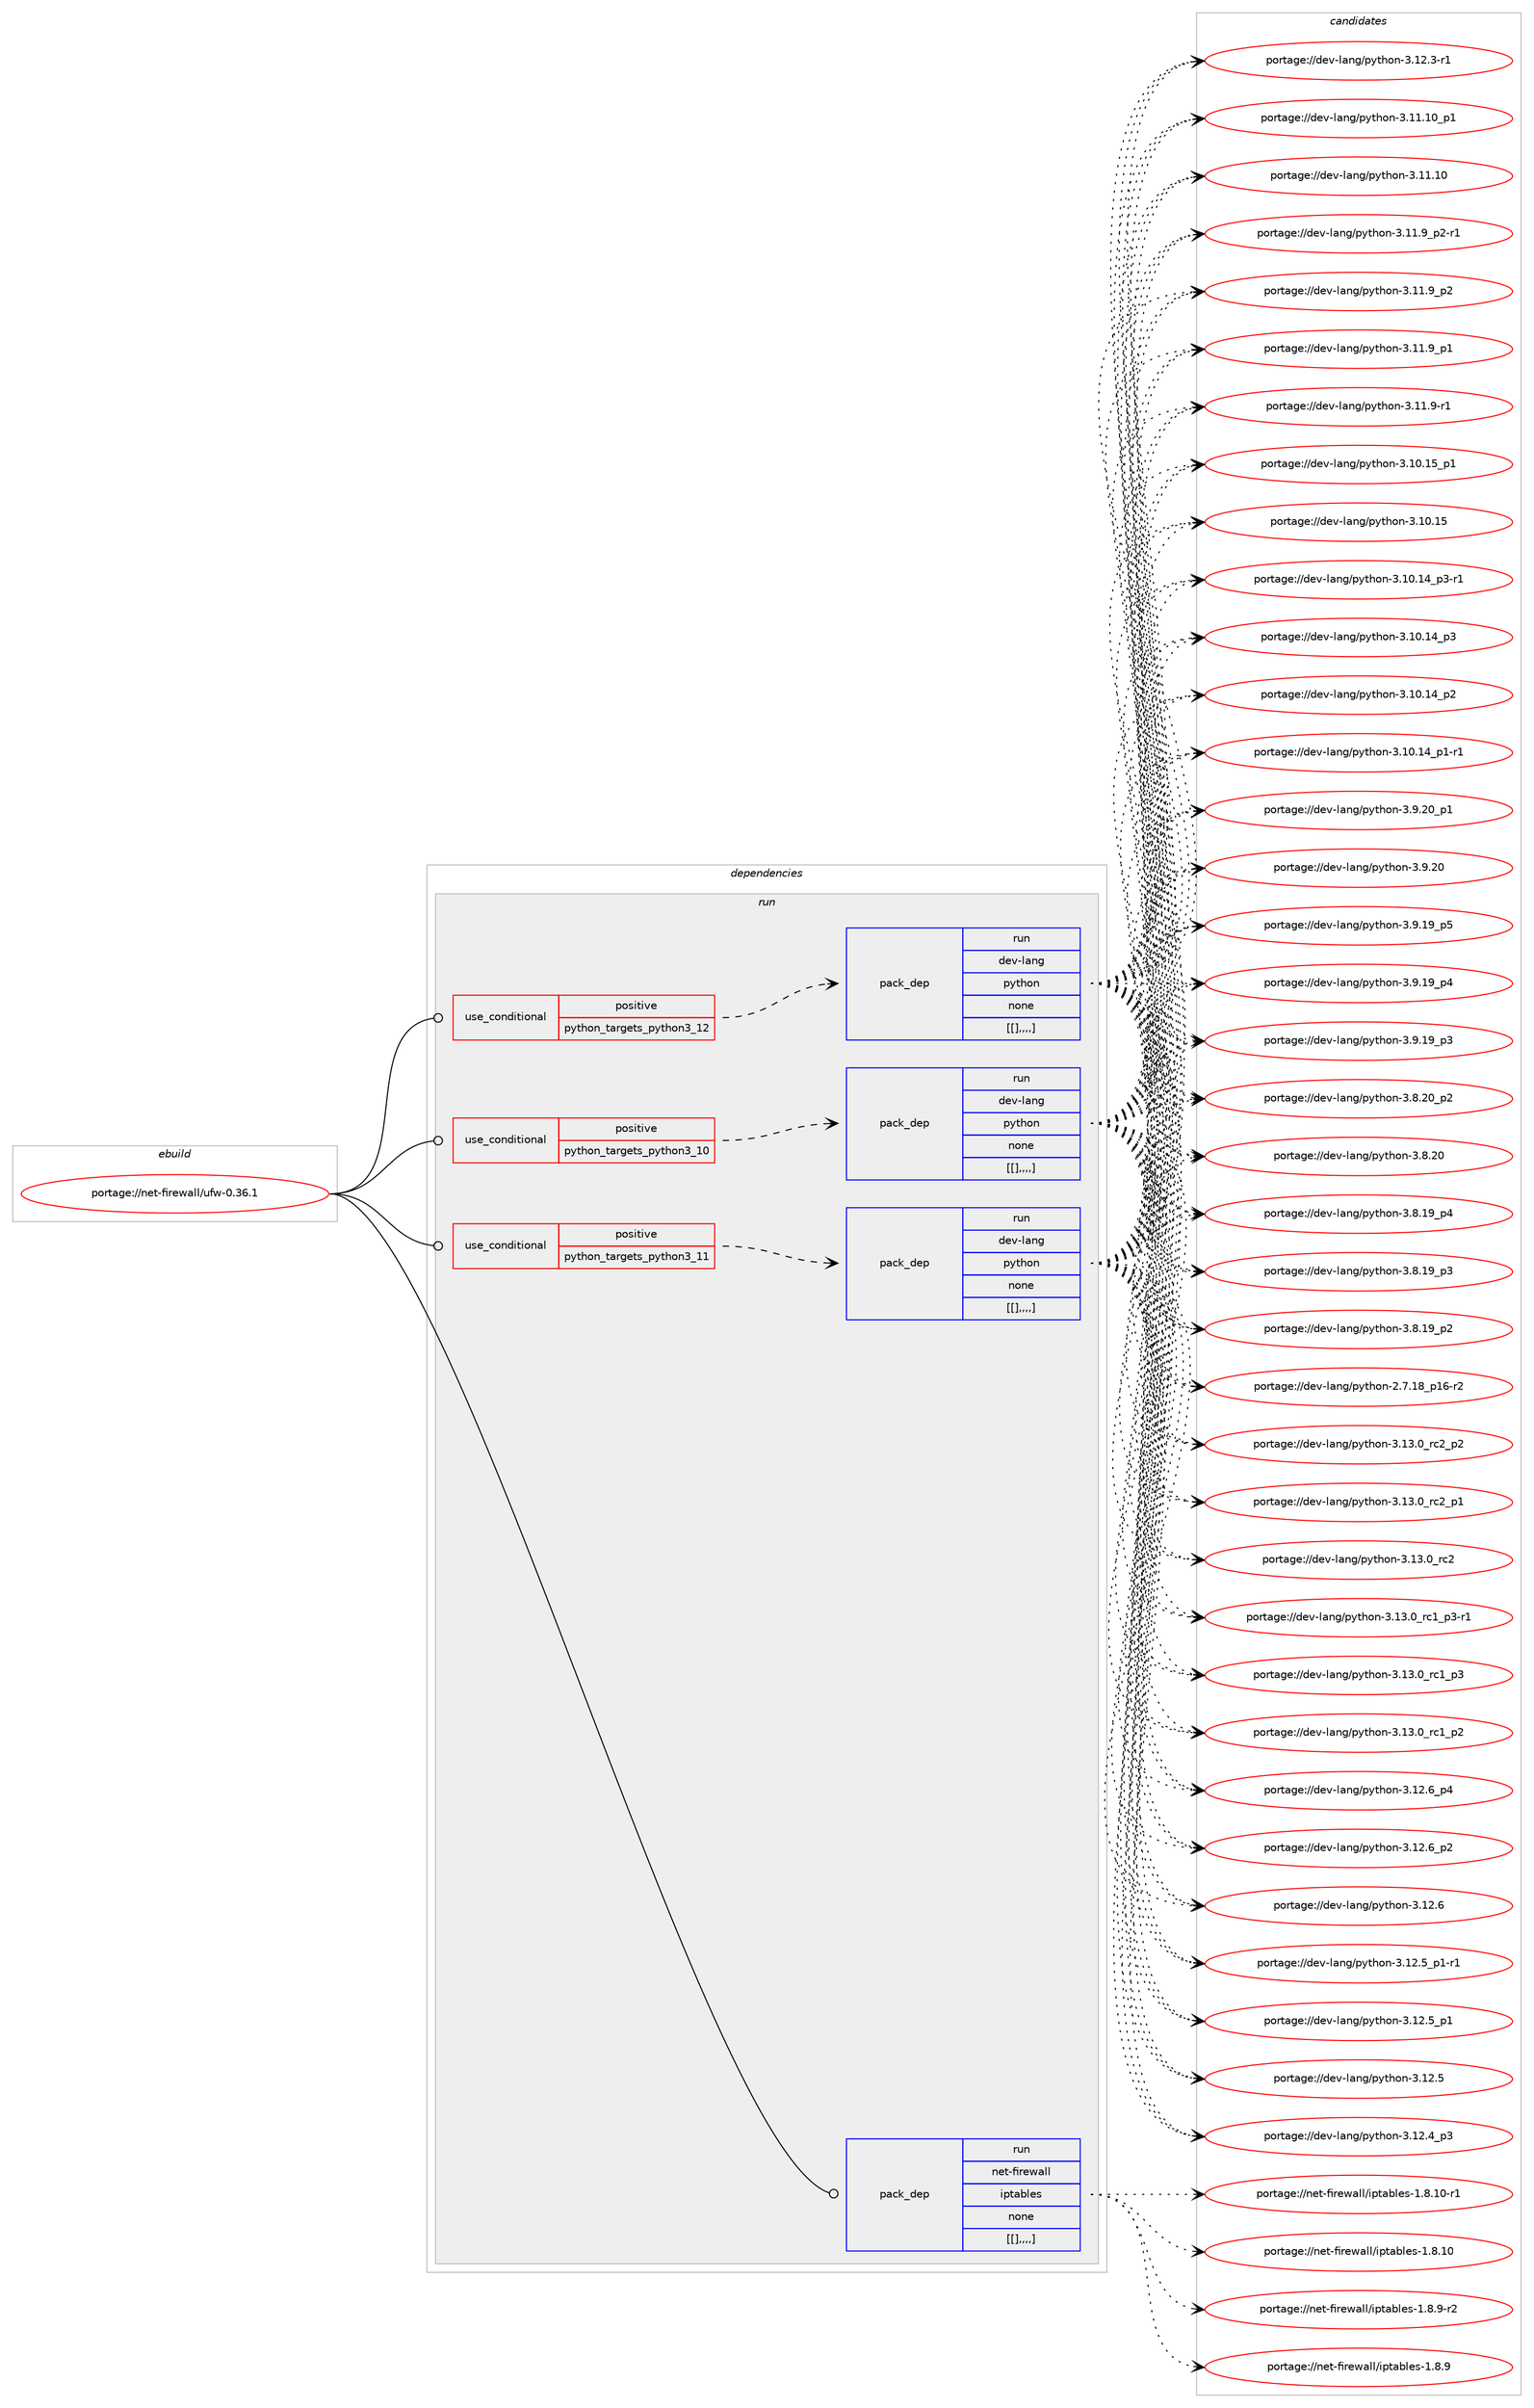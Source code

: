 digraph prolog {

# *************
# Graph options
# *************

newrank=true;
concentrate=true;
compound=true;
graph [rankdir=LR,fontname=Helvetica,fontsize=10,ranksep=1.5];#, ranksep=2.5, nodesep=0.2];
edge  [arrowhead=vee];
node  [fontname=Helvetica,fontsize=10];

# **********
# The ebuild
# **********

subgraph cluster_leftcol {
color=gray;
label=<<i>ebuild</i>>;
id [label="portage://net-firewall/ufw-0.36.1", color=red, width=4, href="../net-firewall/ufw-0.36.1.svg"];
}

# ****************
# The dependencies
# ****************

subgraph cluster_midcol {
color=gray;
label=<<i>dependencies</i>>;
subgraph cluster_compile {
fillcolor="#eeeeee";
style=filled;
label=<<i>compile</i>>;
}
subgraph cluster_compileandrun {
fillcolor="#eeeeee";
style=filled;
label=<<i>compile and run</i>>;
}
subgraph cluster_run {
fillcolor="#eeeeee";
style=filled;
label=<<i>run</i>>;
subgraph cond1174 {
dependency2827 [label=<<TABLE BORDER="0" CELLBORDER="1" CELLSPACING="0" CELLPADDING="4"><TR><TD ROWSPAN="3" CELLPADDING="10">use_conditional</TD></TR><TR><TD>positive</TD></TR><TR><TD>python_targets_python3_10</TD></TR></TABLE>>, shape=none, color=red];
subgraph pack1652 {
dependency2828 [label=<<TABLE BORDER="0" CELLBORDER="1" CELLSPACING="0" CELLPADDING="4" WIDTH="220"><TR><TD ROWSPAN="6" CELLPADDING="30">pack_dep</TD></TR><TR><TD WIDTH="110">run</TD></TR><TR><TD>dev-lang</TD></TR><TR><TD>python</TD></TR><TR><TD>none</TD></TR><TR><TD>[[],,,,]</TD></TR></TABLE>>, shape=none, color=blue];
}
dependency2827:e -> dependency2828:w [weight=20,style="dashed",arrowhead="vee"];
}
id:e -> dependency2827:w [weight=20,style="solid",arrowhead="odot"];
subgraph cond1175 {
dependency2829 [label=<<TABLE BORDER="0" CELLBORDER="1" CELLSPACING="0" CELLPADDING="4"><TR><TD ROWSPAN="3" CELLPADDING="10">use_conditional</TD></TR><TR><TD>positive</TD></TR><TR><TD>python_targets_python3_11</TD></TR></TABLE>>, shape=none, color=red];
subgraph pack1653 {
dependency2830 [label=<<TABLE BORDER="0" CELLBORDER="1" CELLSPACING="0" CELLPADDING="4" WIDTH="220"><TR><TD ROWSPAN="6" CELLPADDING="30">pack_dep</TD></TR><TR><TD WIDTH="110">run</TD></TR><TR><TD>dev-lang</TD></TR><TR><TD>python</TD></TR><TR><TD>none</TD></TR><TR><TD>[[],,,,]</TD></TR></TABLE>>, shape=none, color=blue];
}
dependency2829:e -> dependency2830:w [weight=20,style="dashed",arrowhead="vee"];
}
id:e -> dependency2829:w [weight=20,style="solid",arrowhead="odot"];
subgraph cond1176 {
dependency2831 [label=<<TABLE BORDER="0" CELLBORDER="1" CELLSPACING="0" CELLPADDING="4"><TR><TD ROWSPAN="3" CELLPADDING="10">use_conditional</TD></TR><TR><TD>positive</TD></TR><TR><TD>python_targets_python3_12</TD></TR></TABLE>>, shape=none, color=red];
subgraph pack1654 {
dependency2832 [label=<<TABLE BORDER="0" CELLBORDER="1" CELLSPACING="0" CELLPADDING="4" WIDTH="220"><TR><TD ROWSPAN="6" CELLPADDING="30">pack_dep</TD></TR><TR><TD WIDTH="110">run</TD></TR><TR><TD>dev-lang</TD></TR><TR><TD>python</TD></TR><TR><TD>none</TD></TR><TR><TD>[[],,,,]</TD></TR></TABLE>>, shape=none, color=blue];
}
dependency2831:e -> dependency2832:w [weight=20,style="dashed",arrowhead="vee"];
}
id:e -> dependency2831:w [weight=20,style="solid",arrowhead="odot"];
subgraph pack1655 {
dependency2833 [label=<<TABLE BORDER="0" CELLBORDER="1" CELLSPACING="0" CELLPADDING="4" WIDTH="220"><TR><TD ROWSPAN="6" CELLPADDING="30">pack_dep</TD></TR><TR><TD WIDTH="110">run</TD></TR><TR><TD>net-firewall</TD></TR><TR><TD>iptables</TD></TR><TR><TD>none</TD></TR><TR><TD>[[],,,,]</TD></TR></TABLE>>, shape=none, color=blue];
}
id:e -> dependency2833:w [weight=20,style="solid",arrowhead="odot"];
}
}

# **************
# The candidates
# **************

subgraph cluster_choices {
rank=same;
color=gray;
label=<<i>candidates</i>>;

subgraph choice1652 {
color=black;
nodesep=1;
choice100101118451089711010347112121116104111110455146495146489511499509511250 [label="portage://dev-lang/python-3.13.0_rc2_p2", color=red, width=4,href="../dev-lang/python-3.13.0_rc2_p2.svg"];
choice100101118451089711010347112121116104111110455146495146489511499509511249 [label="portage://dev-lang/python-3.13.0_rc2_p1", color=red, width=4,href="../dev-lang/python-3.13.0_rc2_p1.svg"];
choice10010111845108971101034711212111610411111045514649514648951149950 [label="portage://dev-lang/python-3.13.0_rc2", color=red, width=4,href="../dev-lang/python-3.13.0_rc2.svg"];
choice1001011184510897110103471121211161041111104551464951464895114994995112514511449 [label="portage://dev-lang/python-3.13.0_rc1_p3-r1", color=red, width=4,href="../dev-lang/python-3.13.0_rc1_p3-r1.svg"];
choice100101118451089711010347112121116104111110455146495146489511499499511251 [label="portage://dev-lang/python-3.13.0_rc1_p3", color=red, width=4,href="../dev-lang/python-3.13.0_rc1_p3.svg"];
choice100101118451089711010347112121116104111110455146495146489511499499511250 [label="portage://dev-lang/python-3.13.0_rc1_p2", color=red, width=4,href="../dev-lang/python-3.13.0_rc1_p2.svg"];
choice100101118451089711010347112121116104111110455146495046549511252 [label="portage://dev-lang/python-3.12.6_p4", color=red, width=4,href="../dev-lang/python-3.12.6_p4.svg"];
choice100101118451089711010347112121116104111110455146495046549511250 [label="portage://dev-lang/python-3.12.6_p2", color=red, width=4,href="../dev-lang/python-3.12.6_p2.svg"];
choice10010111845108971101034711212111610411111045514649504654 [label="portage://dev-lang/python-3.12.6", color=red, width=4,href="../dev-lang/python-3.12.6.svg"];
choice1001011184510897110103471121211161041111104551464950465395112494511449 [label="portage://dev-lang/python-3.12.5_p1-r1", color=red, width=4,href="../dev-lang/python-3.12.5_p1-r1.svg"];
choice100101118451089711010347112121116104111110455146495046539511249 [label="portage://dev-lang/python-3.12.5_p1", color=red, width=4,href="../dev-lang/python-3.12.5_p1.svg"];
choice10010111845108971101034711212111610411111045514649504653 [label="portage://dev-lang/python-3.12.5", color=red, width=4,href="../dev-lang/python-3.12.5.svg"];
choice100101118451089711010347112121116104111110455146495046529511251 [label="portage://dev-lang/python-3.12.4_p3", color=red, width=4,href="../dev-lang/python-3.12.4_p3.svg"];
choice100101118451089711010347112121116104111110455146495046514511449 [label="portage://dev-lang/python-3.12.3-r1", color=red, width=4,href="../dev-lang/python-3.12.3-r1.svg"];
choice10010111845108971101034711212111610411111045514649494649489511249 [label="portage://dev-lang/python-3.11.10_p1", color=red, width=4,href="../dev-lang/python-3.11.10_p1.svg"];
choice1001011184510897110103471121211161041111104551464949464948 [label="portage://dev-lang/python-3.11.10", color=red, width=4,href="../dev-lang/python-3.11.10.svg"];
choice1001011184510897110103471121211161041111104551464949465795112504511449 [label="portage://dev-lang/python-3.11.9_p2-r1", color=red, width=4,href="../dev-lang/python-3.11.9_p2-r1.svg"];
choice100101118451089711010347112121116104111110455146494946579511250 [label="portage://dev-lang/python-3.11.9_p2", color=red, width=4,href="../dev-lang/python-3.11.9_p2.svg"];
choice100101118451089711010347112121116104111110455146494946579511249 [label="portage://dev-lang/python-3.11.9_p1", color=red, width=4,href="../dev-lang/python-3.11.9_p1.svg"];
choice100101118451089711010347112121116104111110455146494946574511449 [label="portage://dev-lang/python-3.11.9-r1", color=red, width=4,href="../dev-lang/python-3.11.9-r1.svg"];
choice10010111845108971101034711212111610411111045514649484649539511249 [label="portage://dev-lang/python-3.10.15_p1", color=red, width=4,href="../dev-lang/python-3.10.15_p1.svg"];
choice1001011184510897110103471121211161041111104551464948464953 [label="portage://dev-lang/python-3.10.15", color=red, width=4,href="../dev-lang/python-3.10.15.svg"];
choice100101118451089711010347112121116104111110455146494846495295112514511449 [label="portage://dev-lang/python-3.10.14_p3-r1", color=red, width=4,href="../dev-lang/python-3.10.14_p3-r1.svg"];
choice10010111845108971101034711212111610411111045514649484649529511251 [label="portage://dev-lang/python-3.10.14_p3", color=red, width=4,href="../dev-lang/python-3.10.14_p3.svg"];
choice10010111845108971101034711212111610411111045514649484649529511250 [label="portage://dev-lang/python-3.10.14_p2", color=red, width=4,href="../dev-lang/python-3.10.14_p2.svg"];
choice100101118451089711010347112121116104111110455146494846495295112494511449 [label="portage://dev-lang/python-3.10.14_p1-r1", color=red, width=4,href="../dev-lang/python-3.10.14_p1-r1.svg"];
choice100101118451089711010347112121116104111110455146574650489511249 [label="portage://dev-lang/python-3.9.20_p1", color=red, width=4,href="../dev-lang/python-3.9.20_p1.svg"];
choice10010111845108971101034711212111610411111045514657465048 [label="portage://dev-lang/python-3.9.20", color=red, width=4,href="../dev-lang/python-3.9.20.svg"];
choice100101118451089711010347112121116104111110455146574649579511253 [label="portage://dev-lang/python-3.9.19_p5", color=red, width=4,href="../dev-lang/python-3.9.19_p5.svg"];
choice100101118451089711010347112121116104111110455146574649579511252 [label="portage://dev-lang/python-3.9.19_p4", color=red, width=4,href="../dev-lang/python-3.9.19_p4.svg"];
choice100101118451089711010347112121116104111110455146574649579511251 [label="portage://dev-lang/python-3.9.19_p3", color=red, width=4,href="../dev-lang/python-3.9.19_p3.svg"];
choice100101118451089711010347112121116104111110455146564650489511250 [label="portage://dev-lang/python-3.8.20_p2", color=red, width=4,href="../dev-lang/python-3.8.20_p2.svg"];
choice10010111845108971101034711212111610411111045514656465048 [label="portage://dev-lang/python-3.8.20", color=red, width=4,href="../dev-lang/python-3.8.20.svg"];
choice100101118451089711010347112121116104111110455146564649579511252 [label="portage://dev-lang/python-3.8.19_p4", color=red, width=4,href="../dev-lang/python-3.8.19_p4.svg"];
choice100101118451089711010347112121116104111110455146564649579511251 [label="portage://dev-lang/python-3.8.19_p3", color=red, width=4,href="../dev-lang/python-3.8.19_p3.svg"];
choice100101118451089711010347112121116104111110455146564649579511250 [label="portage://dev-lang/python-3.8.19_p2", color=red, width=4,href="../dev-lang/python-3.8.19_p2.svg"];
choice100101118451089711010347112121116104111110455046554649569511249544511450 [label="portage://dev-lang/python-2.7.18_p16-r2", color=red, width=4,href="../dev-lang/python-2.7.18_p16-r2.svg"];
dependency2828:e -> choice100101118451089711010347112121116104111110455146495146489511499509511250:w [style=dotted,weight="100"];
dependency2828:e -> choice100101118451089711010347112121116104111110455146495146489511499509511249:w [style=dotted,weight="100"];
dependency2828:e -> choice10010111845108971101034711212111610411111045514649514648951149950:w [style=dotted,weight="100"];
dependency2828:e -> choice1001011184510897110103471121211161041111104551464951464895114994995112514511449:w [style=dotted,weight="100"];
dependency2828:e -> choice100101118451089711010347112121116104111110455146495146489511499499511251:w [style=dotted,weight="100"];
dependency2828:e -> choice100101118451089711010347112121116104111110455146495146489511499499511250:w [style=dotted,weight="100"];
dependency2828:e -> choice100101118451089711010347112121116104111110455146495046549511252:w [style=dotted,weight="100"];
dependency2828:e -> choice100101118451089711010347112121116104111110455146495046549511250:w [style=dotted,weight="100"];
dependency2828:e -> choice10010111845108971101034711212111610411111045514649504654:w [style=dotted,weight="100"];
dependency2828:e -> choice1001011184510897110103471121211161041111104551464950465395112494511449:w [style=dotted,weight="100"];
dependency2828:e -> choice100101118451089711010347112121116104111110455146495046539511249:w [style=dotted,weight="100"];
dependency2828:e -> choice10010111845108971101034711212111610411111045514649504653:w [style=dotted,weight="100"];
dependency2828:e -> choice100101118451089711010347112121116104111110455146495046529511251:w [style=dotted,weight="100"];
dependency2828:e -> choice100101118451089711010347112121116104111110455146495046514511449:w [style=dotted,weight="100"];
dependency2828:e -> choice10010111845108971101034711212111610411111045514649494649489511249:w [style=dotted,weight="100"];
dependency2828:e -> choice1001011184510897110103471121211161041111104551464949464948:w [style=dotted,weight="100"];
dependency2828:e -> choice1001011184510897110103471121211161041111104551464949465795112504511449:w [style=dotted,weight="100"];
dependency2828:e -> choice100101118451089711010347112121116104111110455146494946579511250:w [style=dotted,weight="100"];
dependency2828:e -> choice100101118451089711010347112121116104111110455146494946579511249:w [style=dotted,weight="100"];
dependency2828:e -> choice100101118451089711010347112121116104111110455146494946574511449:w [style=dotted,weight="100"];
dependency2828:e -> choice10010111845108971101034711212111610411111045514649484649539511249:w [style=dotted,weight="100"];
dependency2828:e -> choice1001011184510897110103471121211161041111104551464948464953:w [style=dotted,weight="100"];
dependency2828:e -> choice100101118451089711010347112121116104111110455146494846495295112514511449:w [style=dotted,weight="100"];
dependency2828:e -> choice10010111845108971101034711212111610411111045514649484649529511251:w [style=dotted,weight="100"];
dependency2828:e -> choice10010111845108971101034711212111610411111045514649484649529511250:w [style=dotted,weight="100"];
dependency2828:e -> choice100101118451089711010347112121116104111110455146494846495295112494511449:w [style=dotted,weight="100"];
dependency2828:e -> choice100101118451089711010347112121116104111110455146574650489511249:w [style=dotted,weight="100"];
dependency2828:e -> choice10010111845108971101034711212111610411111045514657465048:w [style=dotted,weight="100"];
dependency2828:e -> choice100101118451089711010347112121116104111110455146574649579511253:w [style=dotted,weight="100"];
dependency2828:e -> choice100101118451089711010347112121116104111110455146574649579511252:w [style=dotted,weight="100"];
dependency2828:e -> choice100101118451089711010347112121116104111110455146574649579511251:w [style=dotted,weight="100"];
dependency2828:e -> choice100101118451089711010347112121116104111110455146564650489511250:w [style=dotted,weight="100"];
dependency2828:e -> choice10010111845108971101034711212111610411111045514656465048:w [style=dotted,weight="100"];
dependency2828:e -> choice100101118451089711010347112121116104111110455146564649579511252:w [style=dotted,weight="100"];
dependency2828:e -> choice100101118451089711010347112121116104111110455146564649579511251:w [style=dotted,weight="100"];
dependency2828:e -> choice100101118451089711010347112121116104111110455146564649579511250:w [style=dotted,weight="100"];
dependency2828:e -> choice100101118451089711010347112121116104111110455046554649569511249544511450:w [style=dotted,weight="100"];
}
subgraph choice1653 {
color=black;
nodesep=1;
choice100101118451089711010347112121116104111110455146495146489511499509511250 [label="portage://dev-lang/python-3.13.0_rc2_p2", color=red, width=4,href="../dev-lang/python-3.13.0_rc2_p2.svg"];
choice100101118451089711010347112121116104111110455146495146489511499509511249 [label="portage://dev-lang/python-3.13.0_rc2_p1", color=red, width=4,href="../dev-lang/python-3.13.0_rc2_p1.svg"];
choice10010111845108971101034711212111610411111045514649514648951149950 [label="portage://dev-lang/python-3.13.0_rc2", color=red, width=4,href="../dev-lang/python-3.13.0_rc2.svg"];
choice1001011184510897110103471121211161041111104551464951464895114994995112514511449 [label="portage://dev-lang/python-3.13.0_rc1_p3-r1", color=red, width=4,href="../dev-lang/python-3.13.0_rc1_p3-r1.svg"];
choice100101118451089711010347112121116104111110455146495146489511499499511251 [label="portage://dev-lang/python-3.13.0_rc1_p3", color=red, width=4,href="../dev-lang/python-3.13.0_rc1_p3.svg"];
choice100101118451089711010347112121116104111110455146495146489511499499511250 [label="portage://dev-lang/python-3.13.0_rc1_p2", color=red, width=4,href="../dev-lang/python-3.13.0_rc1_p2.svg"];
choice100101118451089711010347112121116104111110455146495046549511252 [label="portage://dev-lang/python-3.12.6_p4", color=red, width=4,href="../dev-lang/python-3.12.6_p4.svg"];
choice100101118451089711010347112121116104111110455146495046549511250 [label="portage://dev-lang/python-3.12.6_p2", color=red, width=4,href="../dev-lang/python-3.12.6_p2.svg"];
choice10010111845108971101034711212111610411111045514649504654 [label="portage://dev-lang/python-3.12.6", color=red, width=4,href="../dev-lang/python-3.12.6.svg"];
choice1001011184510897110103471121211161041111104551464950465395112494511449 [label="portage://dev-lang/python-3.12.5_p1-r1", color=red, width=4,href="../dev-lang/python-3.12.5_p1-r1.svg"];
choice100101118451089711010347112121116104111110455146495046539511249 [label="portage://dev-lang/python-3.12.5_p1", color=red, width=4,href="../dev-lang/python-3.12.5_p1.svg"];
choice10010111845108971101034711212111610411111045514649504653 [label="portage://dev-lang/python-3.12.5", color=red, width=4,href="../dev-lang/python-3.12.5.svg"];
choice100101118451089711010347112121116104111110455146495046529511251 [label="portage://dev-lang/python-3.12.4_p3", color=red, width=4,href="../dev-lang/python-3.12.4_p3.svg"];
choice100101118451089711010347112121116104111110455146495046514511449 [label="portage://dev-lang/python-3.12.3-r1", color=red, width=4,href="../dev-lang/python-3.12.3-r1.svg"];
choice10010111845108971101034711212111610411111045514649494649489511249 [label="portage://dev-lang/python-3.11.10_p1", color=red, width=4,href="../dev-lang/python-3.11.10_p1.svg"];
choice1001011184510897110103471121211161041111104551464949464948 [label="portage://dev-lang/python-3.11.10", color=red, width=4,href="../dev-lang/python-3.11.10.svg"];
choice1001011184510897110103471121211161041111104551464949465795112504511449 [label="portage://dev-lang/python-3.11.9_p2-r1", color=red, width=4,href="../dev-lang/python-3.11.9_p2-r1.svg"];
choice100101118451089711010347112121116104111110455146494946579511250 [label="portage://dev-lang/python-3.11.9_p2", color=red, width=4,href="../dev-lang/python-3.11.9_p2.svg"];
choice100101118451089711010347112121116104111110455146494946579511249 [label="portage://dev-lang/python-3.11.9_p1", color=red, width=4,href="../dev-lang/python-3.11.9_p1.svg"];
choice100101118451089711010347112121116104111110455146494946574511449 [label="portage://dev-lang/python-3.11.9-r1", color=red, width=4,href="../dev-lang/python-3.11.9-r1.svg"];
choice10010111845108971101034711212111610411111045514649484649539511249 [label="portage://dev-lang/python-3.10.15_p1", color=red, width=4,href="../dev-lang/python-3.10.15_p1.svg"];
choice1001011184510897110103471121211161041111104551464948464953 [label="portage://dev-lang/python-3.10.15", color=red, width=4,href="../dev-lang/python-3.10.15.svg"];
choice100101118451089711010347112121116104111110455146494846495295112514511449 [label="portage://dev-lang/python-3.10.14_p3-r1", color=red, width=4,href="../dev-lang/python-3.10.14_p3-r1.svg"];
choice10010111845108971101034711212111610411111045514649484649529511251 [label="portage://dev-lang/python-3.10.14_p3", color=red, width=4,href="../dev-lang/python-3.10.14_p3.svg"];
choice10010111845108971101034711212111610411111045514649484649529511250 [label="portage://dev-lang/python-3.10.14_p2", color=red, width=4,href="../dev-lang/python-3.10.14_p2.svg"];
choice100101118451089711010347112121116104111110455146494846495295112494511449 [label="portage://dev-lang/python-3.10.14_p1-r1", color=red, width=4,href="../dev-lang/python-3.10.14_p1-r1.svg"];
choice100101118451089711010347112121116104111110455146574650489511249 [label="portage://dev-lang/python-3.9.20_p1", color=red, width=4,href="../dev-lang/python-3.9.20_p1.svg"];
choice10010111845108971101034711212111610411111045514657465048 [label="portage://dev-lang/python-3.9.20", color=red, width=4,href="../dev-lang/python-3.9.20.svg"];
choice100101118451089711010347112121116104111110455146574649579511253 [label="portage://dev-lang/python-3.9.19_p5", color=red, width=4,href="../dev-lang/python-3.9.19_p5.svg"];
choice100101118451089711010347112121116104111110455146574649579511252 [label="portage://dev-lang/python-3.9.19_p4", color=red, width=4,href="../dev-lang/python-3.9.19_p4.svg"];
choice100101118451089711010347112121116104111110455146574649579511251 [label="portage://dev-lang/python-3.9.19_p3", color=red, width=4,href="../dev-lang/python-3.9.19_p3.svg"];
choice100101118451089711010347112121116104111110455146564650489511250 [label="portage://dev-lang/python-3.8.20_p2", color=red, width=4,href="../dev-lang/python-3.8.20_p2.svg"];
choice10010111845108971101034711212111610411111045514656465048 [label="portage://dev-lang/python-3.8.20", color=red, width=4,href="../dev-lang/python-3.8.20.svg"];
choice100101118451089711010347112121116104111110455146564649579511252 [label="portage://dev-lang/python-3.8.19_p4", color=red, width=4,href="../dev-lang/python-3.8.19_p4.svg"];
choice100101118451089711010347112121116104111110455146564649579511251 [label="portage://dev-lang/python-3.8.19_p3", color=red, width=4,href="../dev-lang/python-3.8.19_p3.svg"];
choice100101118451089711010347112121116104111110455146564649579511250 [label="portage://dev-lang/python-3.8.19_p2", color=red, width=4,href="../dev-lang/python-3.8.19_p2.svg"];
choice100101118451089711010347112121116104111110455046554649569511249544511450 [label="portage://dev-lang/python-2.7.18_p16-r2", color=red, width=4,href="../dev-lang/python-2.7.18_p16-r2.svg"];
dependency2830:e -> choice100101118451089711010347112121116104111110455146495146489511499509511250:w [style=dotted,weight="100"];
dependency2830:e -> choice100101118451089711010347112121116104111110455146495146489511499509511249:w [style=dotted,weight="100"];
dependency2830:e -> choice10010111845108971101034711212111610411111045514649514648951149950:w [style=dotted,weight="100"];
dependency2830:e -> choice1001011184510897110103471121211161041111104551464951464895114994995112514511449:w [style=dotted,weight="100"];
dependency2830:e -> choice100101118451089711010347112121116104111110455146495146489511499499511251:w [style=dotted,weight="100"];
dependency2830:e -> choice100101118451089711010347112121116104111110455146495146489511499499511250:w [style=dotted,weight="100"];
dependency2830:e -> choice100101118451089711010347112121116104111110455146495046549511252:w [style=dotted,weight="100"];
dependency2830:e -> choice100101118451089711010347112121116104111110455146495046549511250:w [style=dotted,weight="100"];
dependency2830:e -> choice10010111845108971101034711212111610411111045514649504654:w [style=dotted,weight="100"];
dependency2830:e -> choice1001011184510897110103471121211161041111104551464950465395112494511449:w [style=dotted,weight="100"];
dependency2830:e -> choice100101118451089711010347112121116104111110455146495046539511249:w [style=dotted,weight="100"];
dependency2830:e -> choice10010111845108971101034711212111610411111045514649504653:w [style=dotted,weight="100"];
dependency2830:e -> choice100101118451089711010347112121116104111110455146495046529511251:w [style=dotted,weight="100"];
dependency2830:e -> choice100101118451089711010347112121116104111110455146495046514511449:w [style=dotted,weight="100"];
dependency2830:e -> choice10010111845108971101034711212111610411111045514649494649489511249:w [style=dotted,weight="100"];
dependency2830:e -> choice1001011184510897110103471121211161041111104551464949464948:w [style=dotted,weight="100"];
dependency2830:e -> choice1001011184510897110103471121211161041111104551464949465795112504511449:w [style=dotted,weight="100"];
dependency2830:e -> choice100101118451089711010347112121116104111110455146494946579511250:w [style=dotted,weight="100"];
dependency2830:e -> choice100101118451089711010347112121116104111110455146494946579511249:w [style=dotted,weight="100"];
dependency2830:e -> choice100101118451089711010347112121116104111110455146494946574511449:w [style=dotted,weight="100"];
dependency2830:e -> choice10010111845108971101034711212111610411111045514649484649539511249:w [style=dotted,weight="100"];
dependency2830:e -> choice1001011184510897110103471121211161041111104551464948464953:w [style=dotted,weight="100"];
dependency2830:e -> choice100101118451089711010347112121116104111110455146494846495295112514511449:w [style=dotted,weight="100"];
dependency2830:e -> choice10010111845108971101034711212111610411111045514649484649529511251:w [style=dotted,weight="100"];
dependency2830:e -> choice10010111845108971101034711212111610411111045514649484649529511250:w [style=dotted,weight="100"];
dependency2830:e -> choice100101118451089711010347112121116104111110455146494846495295112494511449:w [style=dotted,weight="100"];
dependency2830:e -> choice100101118451089711010347112121116104111110455146574650489511249:w [style=dotted,weight="100"];
dependency2830:e -> choice10010111845108971101034711212111610411111045514657465048:w [style=dotted,weight="100"];
dependency2830:e -> choice100101118451089711010347112121116104111110455146574649579511253:w [style=dotted,weight="100"];
dependency2830:e -> choice100101118451089711010347112121116104111110455146574649579511252:w [style=dotted,weight="100"];
dependency2830:e -> choice100101118451089711010347112121116104111110455146574649579511251:w [style=dotted,weight="100"];
dependency2830:e -> choice100101118451089711010347112121116104111110455146564650489511250:w [style=dotted,weight="100"];
dependency2830:e -> choice10010111845108971101034711212111610411111045514656465048:w [style=dotted,weight="100"];
dependency2830:e -> choice100101118451089711010347112121116104111110455146564649579511252:w [style=dotted,weight="100"];
dependency2830:e -> choice100101118451089711010347112121116104111110455146564649579511251:w [style=dotted,weight="100"];
dependency2830:e -> choice100101118451089711010347112121116104111110455146564649579511250:w [style=dotted,weight="100"];
dependency2830:e -> choice100101118451089711010347112121116104111110455046554649569511249544511450:w [style=dotted,weight="100"];
}
subgraph choice1654 {
color=black;
nodesep=1;
choice100101118451089711010347112121116104111110455146495146489511499509511250 [label="portage://dev-lang/python-3.13.0_rc2_p2", color=red, width=4,href="../dev-lang/python-3.13.0_rc2_p2.svg"];
choice100101118451089711010347112121116104111110455146495146489511499509511249 [label="portage://dev-lang/python-3.13.0_rc2_p1", color=red, width=4,href="../dev-lang/python-3.13.0_rc2_p1.svg"];
choice10010111845108971101034711212111610411111045514649514648951149950 [label="portage://dev-lang/python-3.13.0_rc2", color=red, width=4,href="../dev-lang/python-3.13.0_rc2.svg"];
choice1001011184510897110103471121211161041111104551464951464895114994995112514511449 [label="portage://dev-lang/python-3.13.0_rc1_p3-r1", color=red, width=4,href="../dev-lang/python-3.13.0_rc1_p3-r1.svg"];
choice100101118451089711010347112121116104111110455146495146489511499499511251 [label="portage://dev-lang/python-3.13.0_rc1_p3", color=red, width=4,href="../dev-lang/python-3.13.0_rc1_p3.svg"];
choice100101118451089711010347112121116104111110455146495146489511499499511250 [label="portage://dev-lang/python-3.13.0_rc1_p2", color=red, width=4,href="../dev-lang/python-3.13.0_rc1_p2.svg"];
choice100101118451089711010347112121116104111110455146495046549511252 [label="portage://dev-lang/python-3.12.6_p4", color=red, width=4,href="../dev-lang/python-3.12.6_p4.svg"];
choice100101118451089711010347112121116104111110455146495046549511250 [label="portage://dev-lang/python-3.12.6_p2", color=red, width=4,href="../dev-lang/python-3.12.6_p2.svg"];
choice10010111845108971101034711212111610411111045514649504654 [label="portage://dev-lang/python-3.12.6", color=red, width=4,href="../dev-lang/python-3.12.6.svg"];
choice1001011184510897110103471121211161041111104551464950465395112494511449 [label="portage://dev-lang/python-3.12.5_p1-r1", color=red, width=4,href="../dev-lang/python-3.12.5_p1-r1.svg"];
choice100101118451089711010347112121116104111110455146495046539511249 [label="portage://dev-lang/python-3.12.5_p1", color=red, width=4,href="../dev-lang/python-3.12.5_p1.svg"];
choice10010111845108971101034711212111610411111045514649504653 [label="portage://dev-lang/python-3.12.5", color=red, width=4,href="../dev-lang/python-3.12.5.svg"];
choice100101118451089711010347112121116104111110455146495046529511251 [label="portage://dev-lang/python-3.12.4_p3", color=red, width=4,href="../dev-lang/python-3.12.4_p3.svg"];
choice100101118451089711010347112121116104111110455146495046514511449 [label="portage://dev-lang/python-3.12.3-r1", color=red, width=4,href="../dev-lang/python-3.12.3-r1.svg"];
choice10010111845108971101034711212111610411111045514649494649489511249 [label="portage://dev-lang/python-3.11.10_p1", color=red, width=4,href="../dev-lang/python-3.11.10_p1.svg"];
choice1001011184510897110103471121211161041111104551464949464948 [label="portage://dev-lang/python-3.11.10", color=red, width=4,href="../dev-lang/python-3.11.10.svg"];
choice1001011184510897110103471121211161041111104551464949465795112504511449 [label="portage://dev-lang/python-3.11.9_p2-r1", color=red, width=4,href="../dev-lang/python-3.11.9_p2-r1.svg"];
choice100101118451089711010347112121116104111110455146494946579511250 [label="portage://dev-lang/python-3.11.9_p2", color=red, width=4,href="../dev-lang/python-3.11.9_p2.svg"];
choice100101118451089711010347112121116104111110455146494946579511249 [label="portage://dev-lang/python-3.11.9_p1", color=red, width=4,href="../dev-lang/python-3.11.9_p1.svg"];
choice100101118451089711010347112121116104111110455146494946574511449 [label="portage://dev-lang/python-3.11.9-r1", color=red, width=4,href="../dev-lang/python-3.11.9-r1.svg"];
choice10010111845108971101034711212111610411111045514649484649539511249 [label="portage://dev-lang/python-3.10.15_p1", color=red, width=4,href="../dev-lang/python-3.10.15_p1.svg"];
choice1001011184510897110103471121211161041111104551464948464953 [label="portage://dev-lang/python-3.10.15", color=red, width=4,href="../dev-lang/python-3.10.15.svg"];
choice100101118451089711010347112121116104111110455146494846495295112514511449 [label="portage://dev-lang/python-3.10.14_p3-r1", color=red, width=4,href="../dev-lang/python-3.10.14_p3-r1.svg"];
choice10010111845108971101034711212111610411111045514649484649529511251 [label="portage://dev-lang/python-3.10.14_p3", color=red, width=4,href="../dev-lang/python-3.10.14_p3.svg"];
choice10010111845108971101034711212111610411111045514649484649529511250 [label="portage://dev-lang/python-3.10.14_p2", color=red, width=4,href="../dev-lang/python-3.10.14_p2.svg"];
choice100101118451089711010347112121116104111110455146494846495295112494511449 [label="portage://dev-lang/python-3.10.14_p1-r1", color=red, width=4,href="../dev-lang/python-3.10.14_p1-r1.svg"];
choice100101118451089711010347112121116104111110455146574650489511249 [label="portage://dev-lang/python-3.9.20_p1", color=red, width=4,href="../dev-lang/python-3.9.20_p1.svg"];
choice10010111845108971101034711212111610411111045514657465048 [label="portage://dev-lang/python-3.9.20", color=red, width=4,href="../dev-lang/python-3.9.20.svg"];
choice100101118451089711010347112121116104111110455146574649579511253 [label="portage://dev-lang/python-3.9.19_p5", color=red, width=4,href="../dev-lang/python-3.9.19_p5.svg"];
choice100101118451089711010347112121116104111110455146574649579511252 [label="portage://dev-lang/python-3.9.19_p4", color=red, width=4,href="../dev-lang/python-3.9.19_p4.svg"];
choice100101118451089711010347112121116104111110455146574649579511251 [label="portage://dev-lang/python-3.9.19_p3", color=red, width=4,href="../dev-lang/python-3.9.19_p3.svg"];
choice100101118451089711010347112121116104111110455146564650489511250 [label="portage://dev-lang/python-3.8.20_p2", color=red, width=4,href="../dev-lang/python-3.8.20_p2.svg"];
choice10010111845108971101034711212111610411111045514656465048 [label="portage://dev-lang/python-3.8.20", color=red, width=4,href="../dev-lang/python-3.8.20.svg"];
choice100101118451089711010347112121116104111110455146564649579511252 [label="portage://dev-lang/python-3.8.19_p4", color=red, width=4,href="../dev-lang/python-3.8.19_p4.svg"];
choice100101118451089711010347112121116104111110455146564649579511251 [label="portage://dev-lang/python-3.8.19_p3", color=red, width=4,href="../dev-lang/python-3.8.19_p3.svg"];
choice100101118451089711010347112121116104111110455146564649579511250 [label="portage://dev-lang/python-3.8.19_p2", color=red, width=4,href="../dev-lang/python-3.8.19_p2.svg"];
choice100101118451089711010347112121116104111110455046554649569511249544511450 [label="portage://dev-lang/python-2.7.18_p16-r2", color=red, width=4,href="../dev-lang/python-2.7.18_p16-r2.svg"];
dependency2832:e -> choice100101118451089711010347112121116104111110455146495146489511499509511250:w [style=dotted,weight="100"];
dependency2832:e -> choice100101118451089711010347112121116104111110455146495146489511499509511249:w [style=dotted,weight="100"];
dependency2832:e -> choice10010111845108971101034711212111610411111045514649514648951149950:w [style=dotted,weight="100"];
dependency2832:e -> choice1001011184510897110103471121211161041111104551464951464895114994995112514511449:w [style=dotted,weight="100"];
dependency2832:e -> choice100101118451089711010347112121116104111110455146495146489511499499511251:w [style=dotted,weight="100"];
dependency2832:e -> choice100101118451089711010347112121116104111110455146495146489511499499511250:w [style=dotted,weight="100"];
dependency2832:e -> choice100101118451089711010347112121116104111110455146495046549511252:w [style=dotted,weight="100"];
dependency2832:e -> choice100101118451089711010347112121116104111110455146495046549511250:w [style=dotted,weight="100"];
dependency2832:e -> choice10010111845108971101034711212111610411111045514649504654:w [style=dotted,weight="100"];
dependency2832:e -> choice1001011184510897110103471121211161041111104551464950465395112494511449:w [style=dotted,weight="100"];
dependency2832:e -> choice100101118451089711010347112121116104111110455146495046539511249:w [style=dotted,weight="100"];
dependency2832:e -> choice10010111845108971101034711212111610411111045514649504653:w [style=dotted,weight="100"];
dependency2832:e -> choice100101118451089711010347112121116104111110455146495046529511251:w [style=dotted,weight="100"];
dependency2832:e -> choice100101118451089711010347112121116104111110455146495046514511449:w [style=dotted,weight="100"];
dependency2832:e -> choice10010111845108971101034711212111610411111045514649494649489511249:w [style=dotted,weight="100"];
dependency2832:e -> choice1001011184510897110103471121211161041111104551464949464948:w [style=dotted,weight="100"];
dependency2832:e -> choice1001011184510897110103471121211161041111104551464949465795112504511449:w [style=dotted,weight="100"];
dependency2832:e -> choice100101118451089711010347112121116104111110455146494946579511250:w [style=dotted,weight="100"];
dependency2832:e -> choice100101118451089711010347112121116104111110455146494946579511249:w [style=dotted,weight="100"];
dependency2832:e -> choice100101118451089711010347112121116104111110455146494946574511449:w [style=dotted,weight="100"];
dependency2832:e -> choice10010111845108971101034711212111610411111045514649484649539511249:w [style=dotted,weight="100"];
dependency2832:e -> choice1001011184510897110103471121211161041111104551464948464953:w [style=dotted,weight="100"];
dependency2832:e -> choice100101118451089711010347112121116104111110455146494846495295112514511449:w [style=dotted,weight="100"];
dependency2832:e -> choice10010111845108971101034711212111610411111045514649484649529511251:w [style=dotted,weight="100"];
dependency2832:e -> choice10010111845108971101034711212111610411111045514649484649529511250:w [style=dotted,weight="100"];
dependency2832:e -> choice100101118451089711010347112121116104111110455146494846495295112494511449:w [style=dotted,weight="100"];
dependency2832:e -> choice100101118451089711010347112121116104111110455146574650489511249:w [style=dotted,weight="100"];
dependency2832:e -> choice10010111845108971101034711212111610411111045514657465048:w [style=dotted,weight="100"];
dependency2832:e -> choice100101118451089711010347112121116104111110455146574649579511253:w [style=dotted,weight="100"];
dependency2832:e -> choice100101118451089711010347112121116104111110455146574649579511252:w [style=dotted,weight="100"];
dependency2832:e -> choice100101118451089711010347112121116104111110455146574649579511251:w [style=dotted,weight="100"];
dependency2832:e -> choice100101118451089711010347112121116104111110455146564650489511250:w [style=dotted,weight="100"];
dependency2832:e -> choice10010111845108971101034711212111610411111045514656465048:w [style=dotted,weight="100"];
dependency2832:e -> choice100101118451089711010347112121116104111110455146564649579511252:w [style=dotted,weight="100"];
dependency2832:e -> choice100101118451089711010347112121116104111110455146564649579511251:w [style=dotted,weight="100"];
dependency2832:e -> choice100101118451089711010347112121116104111110455146564649579511250:w [style=dotted,weight="100"];
dependency2832:e -> choice100101118451089711010347112121116104111110455046554649569511249544511450:w [style=dotted,weight="100"];
}
subgraph choice1655 {
color=black;
nodesep=1;
choice1101011164510210511410111997108108471051121169798108101115454946564649484511449 [label="portage://net-firewall/iptables-1.8.10-r1", color=red, width=4,href="../net-firewall/iptables-1.8.10-r1.svg"];
choice110101116451021051141011199710810847105112116979810810111545494656464948 [label="portage://net-firewall/iptables-1.8.10", color=red, width=4,href="../net-firewall/iptables-1.8.10.svg"];
choice11010111645102105114101119971081084710511211697981081011154549465646574511450 [label="portage://net-firewall/iptables-1.8.9-r2", color=red, width=4,href="../net-firewall/iptables-1.8.9-r2.svg"];
choice1101011164510210511410111997108108471051121169798108101115454946564657 [label="portage://net-firewall/iptables-1.8.9", color=red, width=4,href="../net-firewall/iptables-1.8.9.svg"];
dependency2833:e -> choice1101011164510210511410111997108108471051121169798108101115454946564649484511449:w [style=dotted,weight="100"];
dependency2833:e -> choice110101116451021051141011199710810847105112116979810810111545494656464948:w [style=dotted,weight="100"];
dependency2833:e -> choice11010111645102105114101119971081084710511211697981081011154549465646574511450:w [style=dotted,weight="100"];
dependency2833:e -> choice1101011164510210511410111997108108471051121169798108101115454946564657:w [style=dotted,weight="100"];
}
}

}
